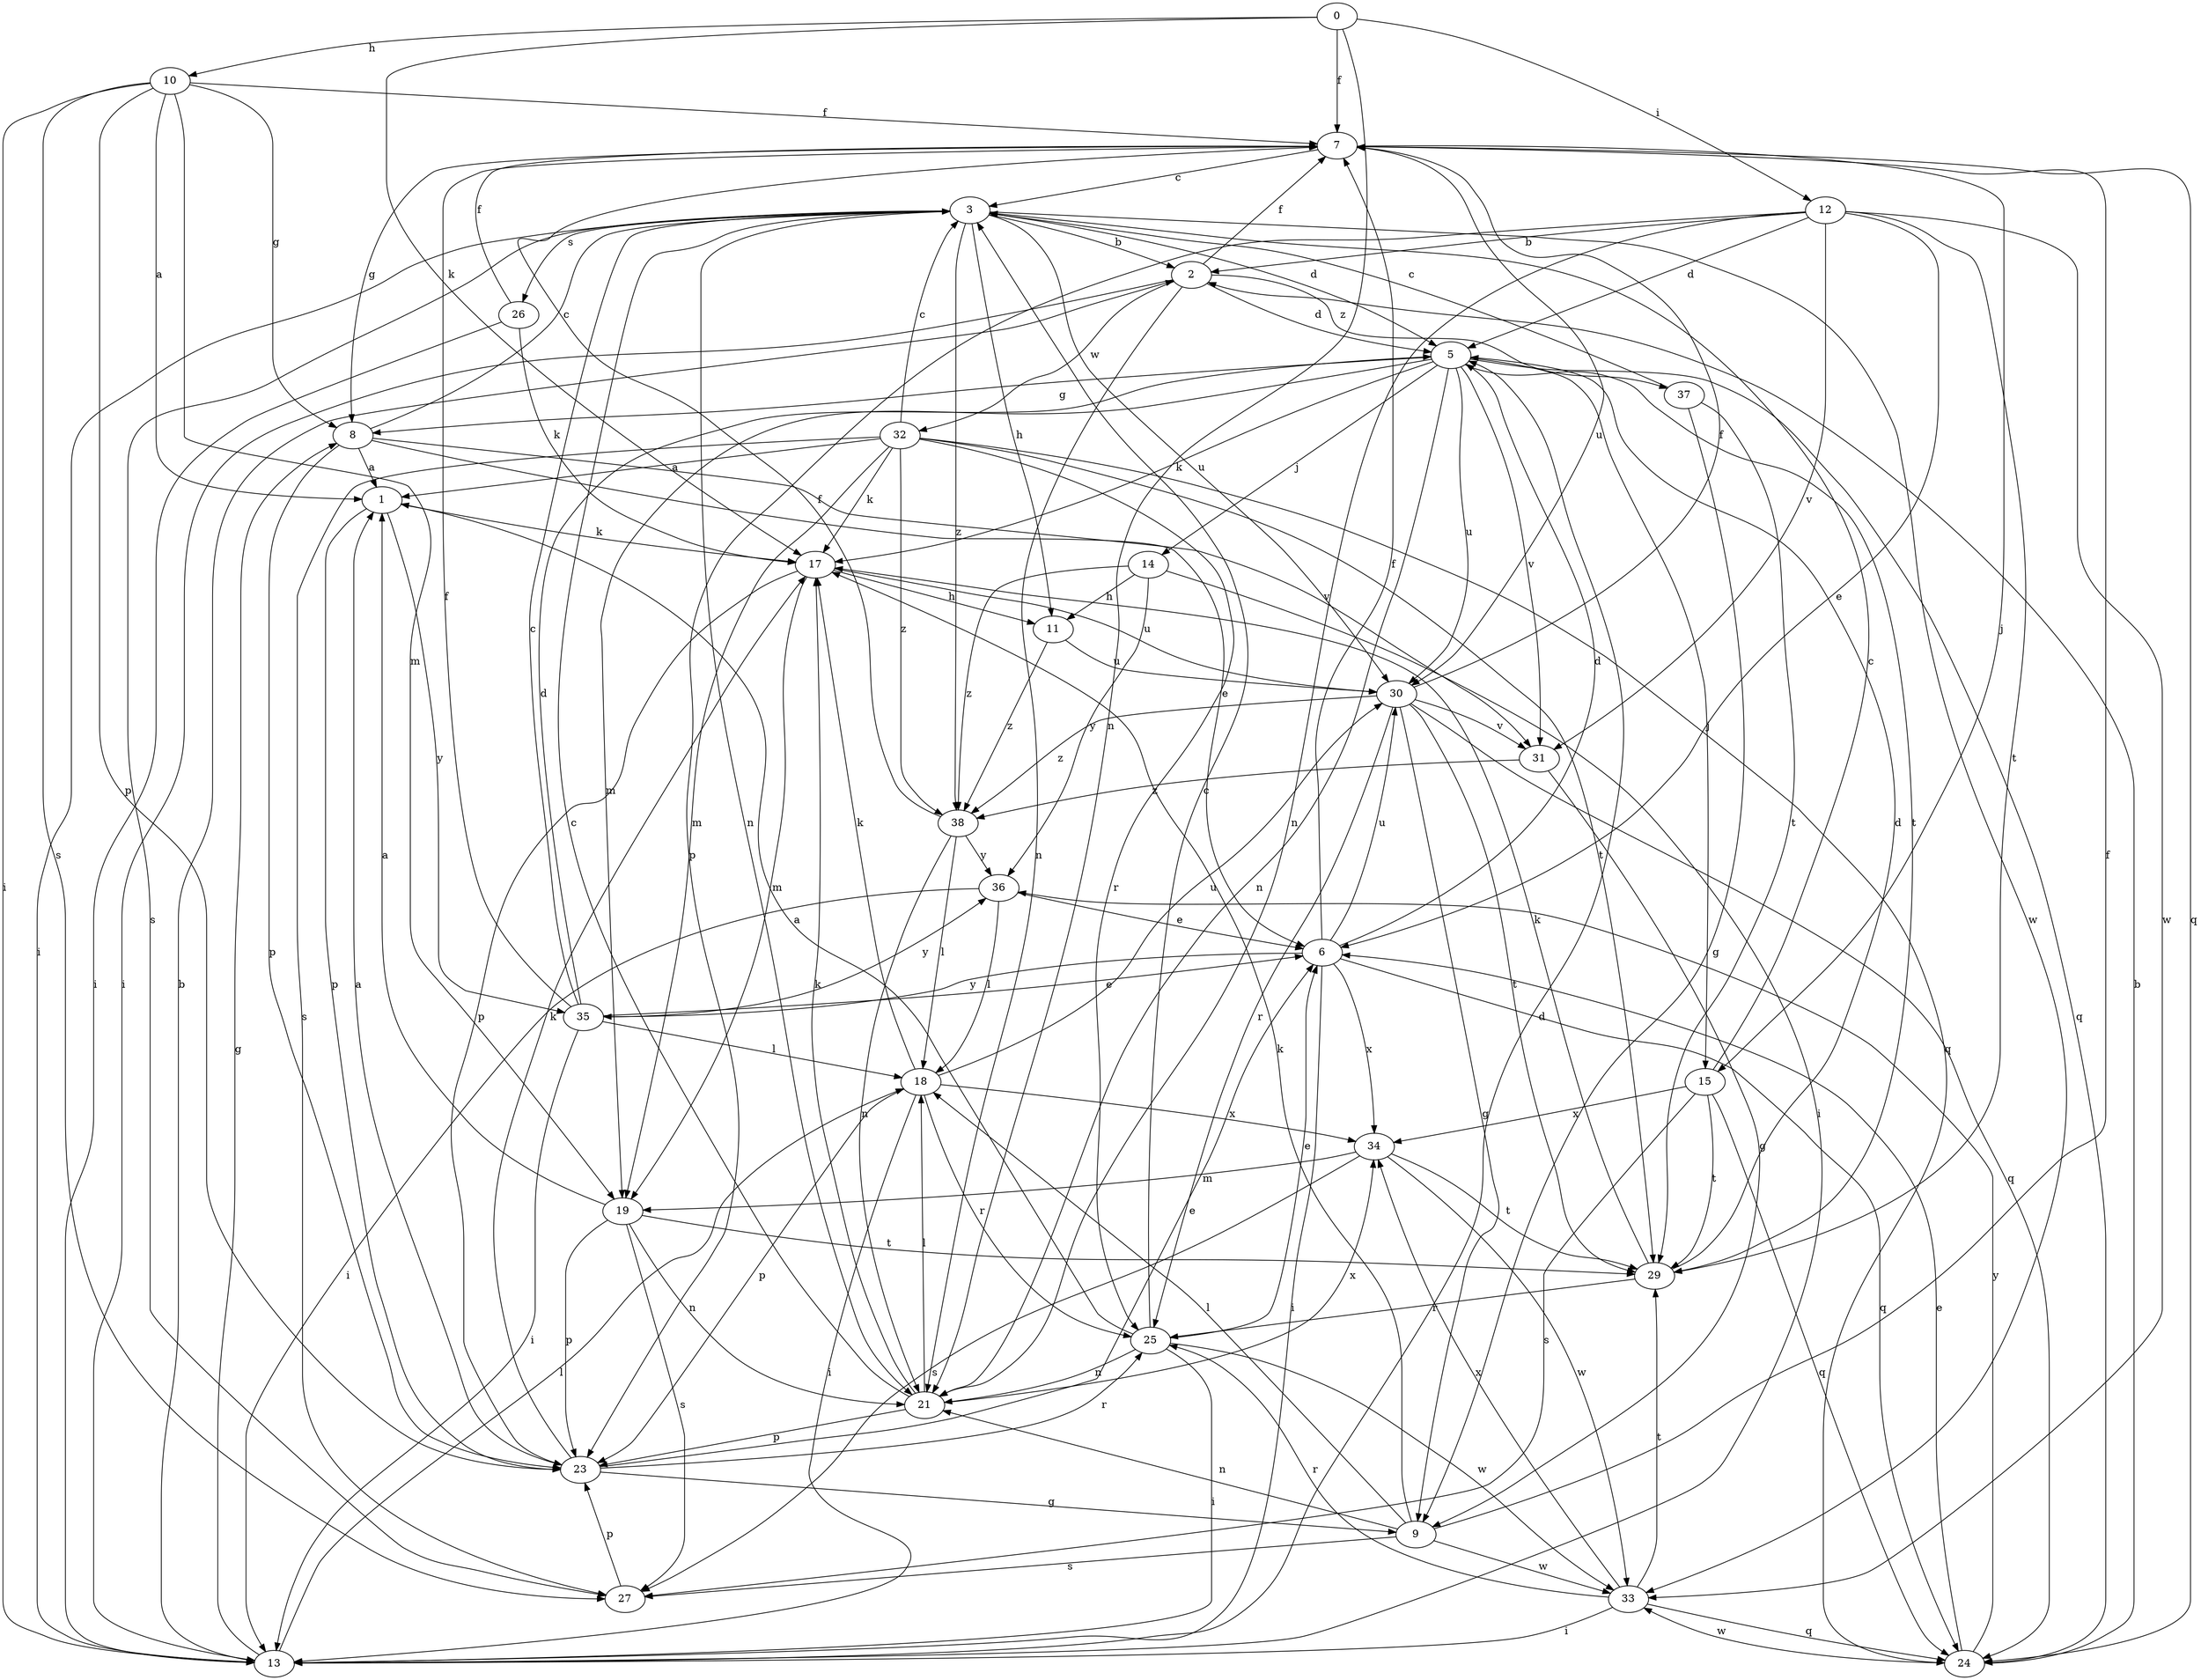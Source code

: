strict digraph  {
0;
1;
2;
3;
5;
6;
7;
8;
9;
10;
11;
12;
13;
14;
15;
17;
18;
19;
21;
23;
24;
25;
26;
27;
29;
30;
31;
32;
33;
34;
35;
36;
37;
38;
0 -> 7  [label=f];
0 -> 10  [label=h];
0 -> 12  [label=i];
0 -> 17  [label=k];
0 -> 21  [label=n];
1 -> 17  [label=k];
1 -> 23  [label=p];
1 -> 35  [label=y];
2 -> 5  [label=d];
2 -> 7  [label=f];
2 -> 13  [label=i];
2 -> 21  [label=n];
2 -> 32  [label=w];
2 -> 37  [label=z];
3 -> 2  [label=b];
3 -> 5  [label=d];
3 -> 11  [label=h];
3 -> 13  [label=i];
3 -> 21  [label=n];
3 -> 26  [label=s];
3 -> 27  [label=s];
3 -> 30  [label=u];
3 -> 33  [label=w];
3 -> 38  [label=z];
5 -> 8  [label=g];
5 -> 14  [label=j];
5 -> 15  [label=j];
5 -> 17  [label=k];
5 -> 19  [label=m];
5 -> 21  [label=n];
5 -> 24  [label=q];
5 -> 29  [label=t];
5 -> 30  [label=u];
5 -> 31  [label=v];
6 -> 5  [label=d];
6 -> 7  [label=f];
6 -> 13  [label=i];
6 -> 24  [label=q];
6 -> 30  [label=u];
6 -> 34  [label=x];
6 -> 35  [label=y];
7 -> 3  [label=c];
7 -> 8  [label=g];
7 -> 15  [label=j];
7 -> 24  [label=q];
7 -> 30  [label=u];
8 -> 1  [label=a];
8 -> 3  [label=c];
8 -> 6  [label=e];
8 -> 23  [label=p];
8 -> 31  [label=v];
9 -> 7  [label=f];
9 -> 17  [label=k];
9 -> 18  [label=l];
9 -> 21  [label=n];
9 -> 27  [label=s];
9 -> 33  [label=w];
10 -> 1  [label=a];
10 -> 7  [label=f];
10 -> 8  [label=g];
10 -> 13  [label=i];
10 -> 19  [label=m];
10 -> 23  [label=p];
10 -> 27  [label=s];
11 -> 30  [label=u];
11 -> 38  [label=z];
12 -> 2  [label=b];
12 -> 5  [label=d];
12 -> 6  [label=e];
12 -> 21  [label=n];
12 -> 23  [label=p];
12 -> 29  [label=t];
12 -> 31  [label=v];
12 -> 33  [label=w];
13 -> 2  [label=b];
13 -> 5  [label=d];
13 -> 8  [label=g];
13 -> 18  [label=l];
14 -> 11  [label=h];
14 -> 13  [label=i];
14 -> 36  [label=y];
14 -> 38  [label=z];
15 -> 3  [label=c];
15 -> 24  [label=q];
15 -> 27  [label=s];
15 -> 29  [label=t];
15 -> 34  [label=x];
17 -> 11  [label=h];
17 -> 19  [label=m];
17 -> 23  [label=p];
17 -> 30  [label=u];
18 -> 13  [label=i];
18 -> 17  [label=k];
18 -> 23  [label=p];
18 -> 25  [label=r];
18 -> 30  [label=u];
18 -> 34  [label=x];
19 -> 1  [label=a];
19 -> 21  [label=n];
19 -> 23  [label=p];
19 -> 27  [label=s];
19 -> 29  [label=t];
21 -> 3  [label=c];
21 -> 17  [label=k];
21 -> 18  [label=l];
21 -> 23  [label=p];
21 -> 34  [label=x];
23 -> 1  [label=a];
23 -> 6  [label=e];
23 -> 9  [label=g];
23 -> 17  [label=k];
23 -> 25  [label=r];
24 -> 2  [label=b];
24 -> 6  [label=e];
24 -> 33  [label=w];
24 -> 36  [label=y];
25 -> 1  [label=a];
25 -> 3  [label=c];
25 -> 6  [label=e];
25 -> 13  [label=i];
25 -> 21  [label=n];
25 -> 33  [label=w];
26 -> 7  [label=f];
26 -> 13  [label=i];
26 -> 17  [label=k];
27 -> 23  [label=p];
29 -> 5  [label=d];
29 -> 17  [label=k];
29 -> 25  [label=r];
30 -> 7  [label=f];
30 -> 9  [label=g];
30 -> 24  [label=q];
30 -> 25  [label=r];
30 -> 29  [label=t];
30 -> 31  [label=v];
30 -> 38  [label=z];
31 -> 9  [label=g];
31 -> 38  [label=z];
32 -> 1  [label=a];
32 -> 3  [label=c];
32 -> 17  [label=k];
32 -> 19  [label=m];
32 -> 24  [label=q];
32 -> 25  [label=r];
32 -> 27  [label=s];
32 -> 29  [label=t];
32 -> 38  [label=z];
33 -> 13  [label=i];
33 -> 24  [label=q];
33 -> 25  [label=r];
33 -> 29  [label=t];
33 -> 34  [label=x];
34 -> 19  [label=m];
34 -> 27  [label=s];
34 -> 29  [label=t];
34 -> 33  [label=w];
35 -> 3  [label=c];
35 -> 5  [label=d];
35 -> 6  [label=e];
35 -> 7  [label=f];
35 -> 13  [label=i];
35 -> 18  [label=l];
35 -> 36  [label=y];
36 -> 6  [label=e];
36 -> 13  [label=i];
36 -> 18  [label=l];
37 -> 3  [label=c];
37 -> 9  [label=g];
37 -> 29  [label=t];
38 -> 7  [label=f];
38 -> 18  [label=l];
38 -> 21  [label=n];
38 -> 36  [label=y];
}
